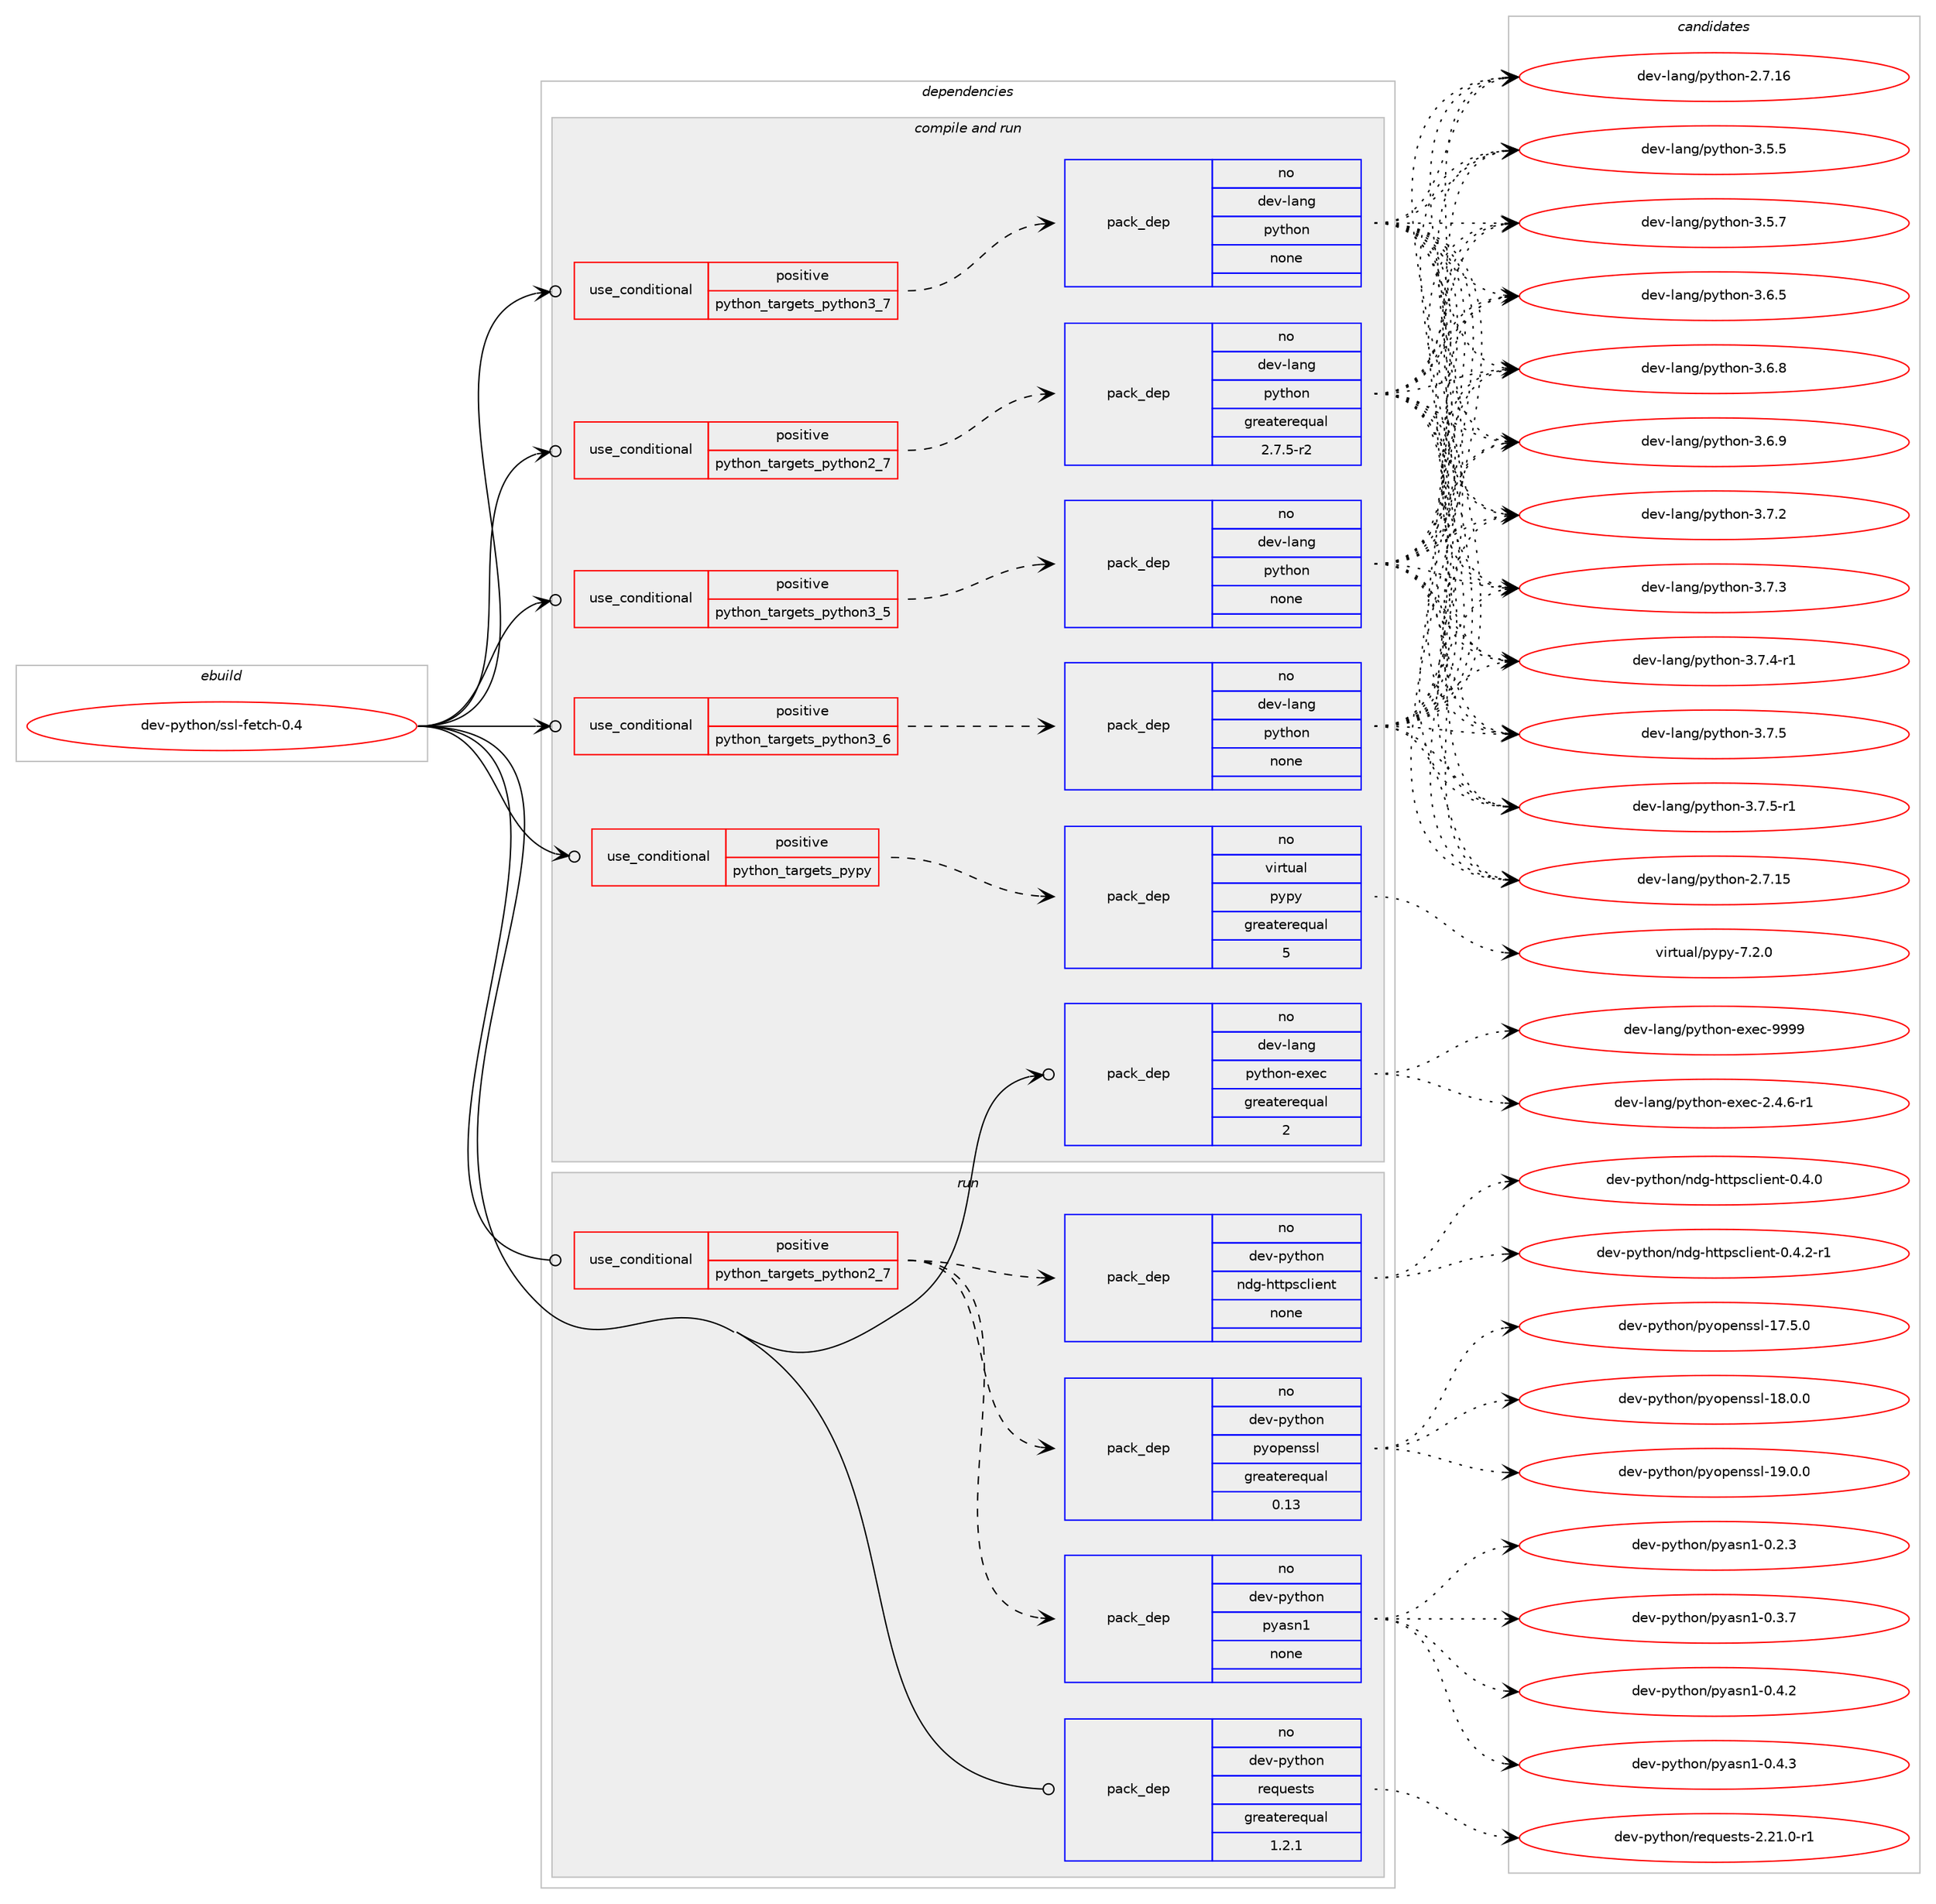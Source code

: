 digraph prolog {

# *************
# Graph options
# *************

newrank=true;
concentrate=true;
compound=true;
graph [rankdir=LR,fontname=Helvetica,fontsize=10,ranksep=1.5];#, ranksep=2.5, nodesep=0.2];
edge  [arrowhead=vee];
node  [fontname=Helvetica,fontsize=10];

# **********
# The ebuild
# **********

subgraph cluster_leftcol {
color=gray;
rank=same;
label=<<i>ebuild</i>>;
id [label="dev-python/ssl-fetch-0.4", color=red, width=4, href="../dev-python/ssl-fetch-0.4.svg"];
}

# ****************
# The dependencies
# ****************

subgraph cluster_midcol {
color=gray;
label=<<i>dependencies</i>>;
subgraph cluster_compile {
fillcolor="#eeeeee";
style=filled;
label=<<i>compile</i>>;
}
subgraph cluster_compileandrun {
fillcolor="#eeeeee";
style=filled;
label=<<i>compile and run</i>>;
subgraph cond149931 {
dependency639099 [label=<<TABLE BORDER="0" CELLBORDER="1" CELLSPACING="0" CELLPADDING="4"><TR><TD ROWSPAN="3" CELLPADDING="10">use_conditional</TD></TR><TR><TD>positive</TD></TR><TR><TD>python_targets_pypy</TD></TR></TABLE>>, shape=none, color=red];
subgraph pack477287 {
dependency639100 [label=<<TABLE BORDER="0" CELLBORDER="1" CELLSPACING="0" CELLPADDING="4" WIDTH="220"><TR><TD ROWSPAN="6" CELLPADDING="30">pack_dep</TD></TR><TR><TD WIDTH="110">no</TD></TR><TR><TD>virtual</TD></TR><TR><TD>pypy</TD></TR><TR><TD>greaterequal</TD></TR><TR><TD>5</TD></TR></TABLE>>, shape=none, color=blue];
}
dependency639099:e -> dependency639100:w [weight=20,style="dashed",arrowhead="vee"];
}
id:e -> dependency639099:w [weight=20,style="solid",arrowhead="odotvee"];
subgraph cond149932 {
dependency639101 [label=<<TABLE BORDER="0" CELLBORDER="1" CELLSPACING="0" CELLPADDING="4"><TR><TD ROWSPAN="3" CELLPADDING="10">use_conditional</TD></TR><TR><TD>positive</TD></TR><TR><TD>python_targets_python2_7</TD></TR></TABLE>>, shape=none, color=red];
subgraph pack477288 {
dependency639102 [label=<<TABLE BORDER="0" CELLBORDER="1" CELLSPACING="0" CELLPADDING="4" WIDTH="220"><TR><TD ROWSPAN="6" CELLPADDING="30">pack_dep</TD></TR><TR><TD WIDTH="110">no</TD></TR><TR><TD>dev-lang</TD></TR><TR><TD>python</TD></TR><TR><TD>greaterequal</TD></TR><TR><TD>2.7.5-r2</TD></TR></TABLE>>, shape=none, color=blue];
}
dependency639101:e -> dependency639102:w [weight=20,style="dashed",arrowhead="vee"];
}
id:e -> dependency639101:w [weight=20,style="solid",arrowhead="odotvee"];
subgraph cond149933 {
dependency639103 [label=<<TABLE BORDER="0" CELLBORDER="1" CELLSPACING="0" CELLPADDING="4"><TR><TD ROWSPAN="3" CELLPADDING="10">use_conditional</TD></TR><TR><TD>positive</TD></TR><TR><TD>python_targets_python3_5</TD></TR></TABLE>>, shape=none, color=red];
subgraph pack477289 {
dependency639104 [label=<<TABLE BORDER="0" CELLBORDER="1" CELLSPACING="0" CELLPADDING="4" WIDTH="220"><TR><TD ROWSPAN="6" CELLPADDING="30">pack_dep</TD></TR><TR><TD WIDTH="110">no</TD></TR><TR><TD>dev-lang</TD></TR><TR><TD>python</TD></TR><TR><TD>none</TD></TR><TR><TD></TD></TR></TABLE>>, shape=none, color=blue];
}
dependency639103:e -> dependency639104:w [weight=20,style="dashed",arrowhead="vee"];
}
id:e -> dependency639103:w [weight=20,style="solid",arrowhead="odotvee"];
subgraph cond149934 {
dependency639105 [label=<<TABLE BORDER="0" CELLBORDER="1" CELLSPACING="0" CELLPADDING="4"><TR><TD ROWSPAN="3" CELLPADDING="10">use_conditional</TD></TR><TR><TD>positive</TD></TR><TR><TD>python_targets_python3_6</TD></TR></TABLE>>, shape=none, color=red];
subgraph pack477290 {
dependency639106 [label=<<TABLE BORDER="0" CELLBORDER="1" CELLSPACING="0" CELLPADDING="4" WIDTH="220"><TR><TD ROWSPAN="6" CELLPADDING="30">pack_dep</TD></TR><TR><TD WIDTH="110">no</TD></TR><TR><TD>dev-lang</TD></TR><TR><TD>python</TD></TR><TR><TD>none</TD></TR><TR><TD></TD></TR></TABLE>>, shape=none, color=blue];
}
dependency639105:e -> dependency639106:w [weight=20,style="dashed",arrowhead="vee"];
}
id:e -> dependency639105:w [weight=20,style="solid",arrowhead="odotvee"];
subgraph cond149935 {
dependency639107 [label=<<TABLE BORDER="0" CELLBORDER="1" CELLSPACING="0" CELLPADDING="4"><TR><TD ROWSPAN="3" CELLPADDING="10">use_conditional</TD></TR><TR><TD>positive</TD></TR><TR><TD>python_targets_python3_7</TD></TR></TABLE>>, shape=none, color=red];
subgraph pack477291 {
dependency639108 [label=<<TABLE BORDER="0" CELLBORDER="1" CELLSPACING="0" CELLPADDING="4" WIDTH="220"><TR><TD ROWSPAN="6" CELLPADDING="30">pack_dep</TD></TR><TR><TD WIDTH="110">no</TD></TR><TR><TD>dev-lang</TD></TR><TR><TD>python</TD></TR><TR><TD>none</TD></TR><TR><TD></TD></TR></TABLE>>, shape=none, color=blue];
}
dependency639107:e -> dependency639108:w [weight=20,style="dashed",arrowhead="vee"];
}
id:e -> dependency639107:w [weight=20,style="solid",arrowhead="odotvee"];
subgraph pack477292 {
dependency639109 [label=<<TABLE BORDER="0" CELLBORDER="1" CELLSPACING="0" CELLPADDING="4" WIDTH="220"><TR><TD ROWSPAN="6" CELLPADDING="30">pack_dep</TD></TR><TR><TD WIDTH="110">no</TD></TR><TR><TD>dev-lang</TD></TR><TR><TD>python-exec</TD></TR><TR><TD>greaterequal</TD></TR><TR><TD>2</TD></TR></TABLE>>, shape=none, color=blue];
}
id:e -> dependency639109:w [weight=20,style="solid",arrowhead="odotvee"];
}
subgraph cluster_run {
fillcolor="#eeeeee";
style=filled;
label=<<i>run</i>>;
subgraph cond149936 {
dependency639110 [label=<<TABLE BORDER="0" CELLBORDER="1" CELLSPACING="0" CELLPADDING="4"><TR><TD ROWSPAN="3" CELLPADDING="10">use_conditional</TD></TR><TR><TD>positive</TD></TR><TR><TD>python_targets_python2_7</TD></TR></TABLE>>, shape=none, color=red];
subgraph pack477293 {
dependency639111 [label=<<TABLE BORDER="0" CELLBORDER="1" CELLSPACING="0" CELLPADDING="4" WIDTH="220"><TR><TD ROWSPAN="6" CELLPADDING="30">pack_dep</TD></TR><TR><TD WIDTH="110">no</TD></TR><TR><TD>dev-python</TD></TR><TR><TD>ndg-httpsclient</TD></TR><TR><TD>none</TD></TR><TR><TD></TD></TR></TABLE>>, shape=none, color=blue];
}
dependency639110:e -> dependency639111:w [weight=20,style="dashed",arrowhead="vee"];
subgraph pack477294 {
dependency639112 [label=<<TABLE BORDER="0" CELLBORDER="1" CELLSPACING="0" CELLPADDING="4" WIDTH="220"><TR><TD ROWSPAN="6" CELLPADDING="30">pack_dep</TD></TR><TR><TD WIDTH="110">no</TD></TR><TR><TD>dev-python</TD></TR><TR><TD>pyasn1</TD></TR><TR><TD>none</TD></TR><TR><TD></TD></TR></TABLE>>, shape=none, color=blue];
}
dependency639110:e -> dependency639112:w [weight=20,style="dashed",arrowhead="vee"];
subgraph pack477295 {
dependency639113 [label=<<TABLE BORDER="0" CELLBORDER="1" CELLSPACING="0" CELLPADDING="4" WIDTH="220"><TR><TD ROWSPAN="6" CELLPADDING="30">pack_dep</TD></TR><TR><TD WIDTH="110">no</TD></TR><TR><TD>dev-python</TD></TR><TR><TD>pyopenssl</TD></TR><TR><TD>greaterequal</TD></TR><TR><TD>0.13</TD></TR></TABLE>>, shape=none, color=blue];
}
dependency639110:e -> dependency639113:w [weight=20,style="dashed",arrowhead="vee"];
}
id:e -> dependency639110:w [weight=20,style="solid",arrowhead="odot"];
subgraph pack477296 {
dependency639114 [label=<<TABLE BORDER="0" CELLBORDER="1" CELLSPACING="0" CELLPADDING="4" WIDTH="220"><TR><TD ROWSPAN="6" CELLPADDING="30">pack_dep</TD></TR><TR><TD WIDTH="110">no</TD></TR><TR><TD>dev-python</TD></TR><TR><TD>requests</TD></TR><TR><TD>greaterequal</TD></TR><TR><TD>1.2.1</TD></TR></TABLE>>, shape=none, color=blue];
}
id:e -> dependency639114:w [weight=20,style="solid",arrowhead="odot"];
}
}

# **************
# The candidates
# **************

subgraph cluster_choices {
rank=same;
color=gray;
label=<<i>candidates</i>>;

subgraph choice477287 {
color=black;
nodesep=1;
choice1181051141161179710847112121112121455546504648 [label="virtual/pypy-7.2.0", color=red, width=4,href="../virtual/pypy-7.2.0.svg"];
dependency639100:e -> choice1181051141161179710847112121112121455546504648:w [style=dotted,weight="100"];
}
subgraph choice477288 {
color=black;
nodesep=1;
choice10010111845108971101034711212111610411111045504655464953 [label="dev-lang/python-2.7.15", color=red, width=4,href="../dev-lang/python-2.7.15.svg"];
choice10010111845108971101034711212111610411111045504655464954 [label="dev-lang/python-2.7.16", color=red, width=4,href="../dev-lang/python-2.7.16.svg"];
choice100101118451089711010347112121116104111110455146534653 [label="dev-lang/python-3.5.5", color=red, width=4,href="../dev-lang/python-3.5.5.svg"];
choice100101118451089711010347112121116104111110455146534655 [label="dev-lang/python-3.5.7", color=red, width=4,href="../dev-lang/python-3.5.7.svg"];
choice100101118451089711010347112121116104111110455146544653 [label="dev-lang/python-3.6.5", color=red, width=4,href="../dev-lang/python-3.6.5.svg"];
choice100101118451089711010347112121116104111110455146544656 [label="dev-lang/python-3.6.8", color=red, width=4,href="../dev-lang/python-3.6.8.svg"];
choice100101118451089711010347112121116104111110455146544657 [label="dev-lang/python-3.6.9", color=red, width=4,href="../dev-lang/python-3.6.9.svg"];
choice100101118451089711010347112121116104111110455146554650 [label="dev-lang/python-3.7.2", color=red, width=4,href="../dev-lang/python-3.7.2.svg"];
choice100101118451089711010347112121116104111110455146554651 [label="dev-lang/python-3.7.3", color=red, width=4,href="../dev-lang/python-3.7.3.svg"];
choice1001011184510897110103471121211161041111104551465546524511449 [label="dev-lang/python-3.7.4-r1", color=red, width=4,href="../dev-lang/python-3.7.4-r1.svg"];
choice100101118451089711010347112121116104111110455146554653 [label="dev-lang/python-3.7.5", color=red, width=4,href="../dev-lang/python-3.7.5.svg"];
choice1001011184510897110103471121211161041111104551465546534511449 [label="dev-lang/python-3.7.5-r1", color=red, width=4,href="../dev-lang/python-3.7.5-r1.svg"];
dependency639102:e -> choice10010111845108971101034711212111610411111045504655464953:w [style=dotted,weight="100"];
dependency639102:e -> choice10010111845108971101034711212111610411111045504655464954:w [style=dotted,weight="100"];
dependency639102:e -> choice100101118451089711010347112121116104111110455146534653:w [style=dotted,weight="100"];
dependency639102:e -> choice100101118451089711010347112121116104111110455146534655:w [style=dotted,weight="100"];
dependency639102:e -> choice100101118451089711010347112121116104111110455146544653:w [style=dotted,weight="100"];
dependency639102:e -> choice100101118451089711010347112121116104111110455146544656:w [style=dotted,weight="100"];
dependency639102:e -> choice100101118451089711010347112121116104111110455146544657:w [style=dotted,weight="100"];
dependency639102:e -> choice100101118451089711010347112121116104111110455146554650:w [style=dotted,weight="100"];
dependency639102:e -> choice100101118451089711010347112121116104111110455146554651:w [style=dotted,weight="100"];
dependency639102:e -> choice1001011184510897110103471121211161041111104551465546524511449:w [style=dotted,weight="100"];
dependency639102:e -> choice100101118451089711010347112121116104111110455146554653:w [style=dotted,weight="100"];
dependency639102:e -> choice1001011184510897110103471121211161041111104551465546534511449:w [style=dotted,weight="100"];
}
subgraph choice477289 {
color=black;
nodesep=1;
choice10010111845108971101034711212111610411111045504655464953 [label="dev-lang/python-2.7.15", color=red, width=4,href="../dev-lang/python-2.7.15.svg"];
choice10010111845108971101034711212111610411111045504655464954 [label="dev-lang/python-2.7.16", color=red, width=4,href="../dev-lang/python-2.7.16.svg"];
choice100101118451089711010347112121116104111110455146534653 [label="dev-lang/python-3.5.5", color=red, width=4,href="../dev-lang/python-3.5.5.svg"];
choice100101118451089711010347112121116104111110455146534655 [label="dev-lang/python-3.5.7", color=red, width=4,href="../dev-lang/python-3.5.7.svg"];
choice100101118451089711010347112121116104111110455146544653 [label="dev-lang/python-3.6.5", color=red, width=4,href="../dev-lang/python-3.6.5.svg"];
choice100101118451089711010347112121116104111110455146544656 [label="dev-lang/python-3.6.8", color=red, width=4,href="../dev-lang/python-3.6.8.svg"];
choice100101118451089711010347112121116104111110455146544657 [label="dev-lang/python-3.6.9", color=red, width=4,href="../dev-lang/python-3.6.9.svg"];
choice100101118451089711010347112121116104111110455146554650 [label="dev-lang/python-3.7.2", color=red, width=4,href="../dev-lang/python-3.7.2.svg"];
choice100101118451089711010347112121116104111110455146554651 [label="dev-lang/python-3.7.3", color=red, width=4,href="../dev-lang/python-3.7.3.svg"];
choice1001011184510897110103471121211161041111104551465546524511449 [label="dev-lang/python-3.7.4-r1", color=red, width=4,href="../dev-lang/python-3.7.4-r1.svg"];
choice100101118451089711010347112121116104111110455146554653 [label="dev-lang/python-3.7.5", color=red, width=4,href="../dev-lang/python-3.7.5.svg"];
choice1001011184510897110103471121211161041111104551465546534511449 [label="dev-lang/python-3.7.5-r1", color=red, width=4,href="../dev-lang/python-3.7.5-r1.svg"];
dependency639104:e -> choice10010111845108971101034711212111610411111045504655464953:w [style=dotted,weight="100"];
dependency639104:e -> choice10010111845108971101034711212111610411111045504655464954:w [style=dotted,weight="100"];
dependency639104:e -> choice100101118451089711010347112121116104111110455146534653:w [style=dotted,weight="100"];
dependency639104:e -> choice100101118451089711010347112121116104111110455146534655:w [style=dotted,weight="100"];
dependency639104:e -> choice100101118451089711010347112121116104111110455146544653:w [style=dotted,weight="100"];
dependency639104:e -> choice100101118451089711010347112121116104111110455146544656:w [style=dotted,weight="100"];
dependency639104:e -> choice100101118451089711010347112121116104111110455146544657:w [style=dotted,weight="100"];
dependency639104:e -> choice100101118451089711010347112121116104111110455146554650:w [style=dotted,weight="100"];
dependency639104:e -> choice100101118451089711010347112121116104111110455146554651:w [style=dotted,weight="100"];
dependency639104:e -> choice1001011184510897110103471121211161041111104551465546524511449:w [style=dotted,weight="100"];
dependency639104:e -> choice100101118451089711010347112121116104111110455146554653:w [style=dotted,weight="100"];
dependency639104:e -> choice1001011184510897110103471121211161041111104551465546534511449:w [style=dotted,weight="100"];
}
subgraph choice477290 {
color=black;
nodesep=1;
choice10010111845108971101034711212111610411111045504655464953 [label="dev-lang/python-2.7.15", color=red, width=4,href="../dev-lang/python-2.7.15.svg"];
choice10010111845108971101034711212111610411111045504655464954 [label="dev-lang/python-2.7.16", color=red, width=4,href="../dev-lang/python-2.7.16.svg"];
choice100101118451089711010347112121116104111110455146534653 [label="dev-lang/python-3.5.5", color=red, width=4,href="../dev-lang/python-3.5.5.svg"];
choice100101118451089711010347112121116104111110455146534655 [label="dev-lang/python-3.5.7", color=red, width=4,href="../dev-lang/python-3.5.7.svg"];
choice100101118451089711010347112121116104111110455146544653 [label="dev-lang/python-3.6.5", color=red, width=4,href="../dev-lang/python-3.6.5.svg"];
choice100101118451089711010347112121116104111110455146544656 [label="dev-lang/python-3.6.8", color=red, width=4,href="../dev-lang/python-3.6.8.svg"];
choice100101118451089711010347112121116104111110455146544657 [label="dev-lang/python-3.6.9", color=red, width=4,href="../dev-lang/python-3.6.9.svg"];
choice100101118451089711010347112121116104111110455146554650 [label="dev-lang/python-3.7.2", color=red, width=4,href="../dev-lang/python-3.7.2.svg"];
choice100101118451089711010347112121116104111110455146554651 [label="dev-lang/python-3.7.3", color=red, width=4,href="../dev-lang/python-3.7.3.svg"];
choice1001011184510897110103471121211161041111104551465546524511449 [label="dev-lang/python-3.7.4-r1", color=red, width=4,href="../dev-lang/python-3.7.4-r1.svg"];
choice100101118451089711010347112121116104111110455146554653 [label="dev-lang/python-3.7.5", color=red, width=4,href="../dev-lang/python-3.7.5.svg"];
choice1001011184510897110103471121211161041111104551465546534511449 [label="dev-lang/python-3.7.5-r1", color=red, width=4,href="../dev-lang/python-3.7.5-r1.svg"];
dependency639106:e -> choice10010111845108971101034711212111610411111045504655464953:w [style=dotted,weight="100"];
dependency639106:e -> choice10010111845108971101034711212111610411111045504655464954:w [style=dotted,weight="100"];
dependency639106:e -> choice100101118451089711010347112121116104111110455146534653:w [style=dotted,weight="100"];
dependency639106:e -> choice100101118451089711010347112121116104111110455146534655:w [style=dotted,weight="100"];
dependency639106:e -> choice100101118451089711010347112121116104111110455146544653:w [style=dotted,weight="100"];
dependency639106:e -> choice100101118451089711010347112121116104111110455146544656:w [style=dotted,weight="100"];
dependency639106:e -> choice100101118451089711010347112121116104111110455146544657:w [style=dotted,weight="100"];
dependency639106:e -> choice100101118451089711010347112121116104111110455146554650:w [style=dotted,weight="100"];
dependency639106:e -> choice100101118451089711010347112121116104111110455146554651:w [style=dotted,weight="100"];
dependency639106:e -> choice1001011184510897110103471121211161041111104551465546524511449:w [style=dotted,weight="100"];
dependency639106:e -> choice100101118451089711010347112121116104111110455146554653:w [style=dotted,weight="100"];
dependency639106:e -> choice1001011184510897110103471121211161041111104551465546534511449:w [style=dotted,weight="100"];
}
subgraph choice477291 {
color=black;
nodesep=1;
choice10010111845108971101034711212111610411111045504655464953 [label="dev-lang/python-2.7.15", color=red, width=4,href="../dev-lang/python-2.7.15.svg"];
choice10010111845108971101034711212111610411111045504655464954 [label="dev-lang/python-2.7.16", color=red, width=4,href="../dev-lang/python-2.7.16.svg"];
choice100101118451089711010347112121116104111110455146534653 [label="dev-lang/python-3.5.5", color=red, width=4,href="../dev-lang/python-3.5.5.svg"];
choice100101118451089711010347112121116104111110455146534655 [label="dev-lang/python-3.5.7", color=red, width=4,href="../dev-lang/python-3.5.7.svg"];
choice100101118451089711010347112121116104111110455146544653 [label="dev-lang/python-3.6.5", color=red, width=4,href="../dev-lang/python-3.6.5.svg"];
choice100101118451089711010347112121116104111110455146544656 [label="dev-lang/python-3.6.8", color=red, width=4,href="../dev-lang/python-3.6.8.svg"];
choice100101118451089711010347112121116104111110455146544657 [label="dev-lang/python-3.6.9", color=red, width=4,href="../dev-lang/python-3.6.9.svg"];
choice100101118451089711010347112121116104111110455146554650 [label="dev-lang/python-3.7.2", color=red, width=4,href="../dev-lang/python-3.7.2.svg"];
choice100101118451089711010347112121116104111110455146554651 [label="dev-lang/python-3.7.3", color=red, width=4,href="../dev-lang/python-3.7.3.svg"];
choice1001011184510897110103471121211161041111104551465546524511449 [label="dev-lang/python-3.7.4-r1", color=red, width=4,href="../dev-lang/python-3.7.4-r1.svg"];
choice100101118451089711010347112121116104111110455146554653 [label="dev-lang/python-3.7.5", color=red, width=4,href="../dev-lang/python-3.7.5.svg"];
choice1001011184510897110103471121211161041111104551465546534511449 [label="dev-lang/python-3.7.5-r1", color=red, width=4,href="../dev-lang/python-3.7.5-r1.svg"];
dependency639108:e -> choice10010111845108971101034711212111610411111045504655464953:w [style=dotted,weight="100"];
dependency639108:e -> choice10010111845108971101034711212111610411111045504655464954:w [style=dotted,weight="100"];
dependency639108:e -> choice100101118451089711010347112121116104111110455146534653:w [style=dotted,weight="100"];
dependency639108:e -> choice100101118451089711010347112121116104111110455146534655:w [style=dotted,weight="100"];
dependency639108:e -> choice100101118451089711010347112121116104111110455146544653:w [style=dotted,weight="100"];
dependency639108:e -> choice100101118451089711010347112121116104111110455146544656:w [style=dotted,weight="100"];
dependency639108:e -> choice100101118451089711010347112121116104111110455146544657:w [style=dotted,weight="100"];
dependency639108:e -> choice100101118451089711010347112121116104111110455146554650:w [style=dotted,weight="100"];
dependency639108:e -> choice100101118451089711010347112121116104111110455146554651:w [style=dotted,weight="100"];
dependency639108:e -> choice1001011184510897110103471121211161041111104551465546524511449:w [style=dotted,weight="100"];
dependency639108:e -> choice100101118451089711010347112121116104111110455146554653:w [style=dotted,weight="100"];
dependency639108:e -> choice1001011184510897110103471121211161041111104551465546534511449:w [style=dotted,weight="100"];
}
subgraph choice477292 {
color=black;
nodesep=1;
choice10010111845108971101034711212111610411111045101120101994550465246544511449 [label="dev-lang/python-exec-2.4.6-r1", color=red, width=4,href="../dev-lang/python-exec-2.4.6-r1.svg"];
choice10010111845108971101034711212111610411111045101120101994557575757 [label="dev-lang/python-exec-9999", color=red, width=4,href="../dev-lang/python-exec-9999.svg"];
dependency639109:e -> choice10010111845108971101034711212111610411111045101120101994550465246544511449:w [style=dotted,weight="100"];
dependency639109:e -> choice10010111845108971101034711212111610411111045101120101994557575757:w [style=dotted,weight="100"];
}
subgraph choice477293 {
color=black;
nodesep=1;
choice10010111845112121116104111110471101001034510411611611211599108105101110116454846524648 [label="dev-python/ndg-httpsclient-0.4.0", color=red, width=4,href="../dev-python/ndg-httpsclient-0.4.0.svg"];
choice100101118451121211161041111104711010010345104116116112115991081051011101164548465246504511449 [label="dev-python/ndg-httpsclient-0.4.2-r1", color=red, width=4,href="../dev-python/ndg-httpsclient-0.4.2-r1.svg"];
dependency639111:e -> choice10010111845112121116104111110471101001034510411611611211599108105101110116454846524648:w [style=dotted,weight="100"];
dependency639111:e -> choice100101118451121211161041111104711010010345104116116112115991081051011101164548465246504511449:w [style=dotted,weight="100"];
}
subgraph choice477294 {
color=black;
nodesep=1;
choice10010111845112121116104111110471121219711511049454846504651 [label="dev-python/pyasn1-0.2.3", color=red, width=4,href="../dev-python/pyasn1-0.2.3.svg"];
choice10010111845112121116104111110471121219711511049454846514655 [label="dev-python/pyasn1-0.3.7", color=red, width=4,href="../dev-python/pyasn1-0.3.7.svg"];
choice10010111845112121116104111110471121219711511049454846524650 [label="dev-python/pyasn1-0.4.2", color=red, width=4,href="../dev-python/pyasn1-0.4.2.svg"];
choice10010111845112121116104111110471121219711511049454846524651 [label="dev-python/pyasn1-0.4.3", color=red, width=4,href="../dev-python/pyasn1-0.4.3.svg"];
dependency639112:e -> choice10010111845112121116104111110471121219711511049454846504651:w [style=dotted,weight="100"];
dependency639112:e -> choice10010111845112121116104111110471121219711511049454846514655:w [style=dotted,weight="100"];
dependency639112:e -> choice10010111845112121116104111110471121219711511049454846524650:w [style=dotted,weight="100"];
dependency639112:e -> choice10010111845112121116104111110471121219711511049454846524651:w [style=dotted,weight="100"];
}
subgraph choice477295 {
color=black;
nodesep=1;
choice100101118451121211161041111104711212111111210111011511510845495546534648 [label="dev-python/pyopenssl-17.5.0", color=red, width=4,href="../dev-python/pyopenssl-17.5.0.svg"];
choice100101118451121211161041111104711212111111210111011511510845495646484648 [label="dev-python/pyopenssl-18.0.0", color=red, width=4,href="../dev-python/pyopenssl-18.0.0.svg"];
choice100101118451121211161041111104711212111111210111011511510845495746484648 [label="dev-python/pyopenssl-19.0.0", color=red, width=4,href="../dev-python/pyopenssl-19.0.0.svg"];
dependency639113:e -> choice100101118451121211161041111104711212111111210111011511510845495546534648:w [style=dotted,weight="100"];
dependency639113:e -> choice100101118451121211161041111104711212111111210111011511510845495646484648:w [style=dotted,weight="100"];
dependency639113:e -> choice100101118451121211161041111104711212111111210111011511510845495746484648:w [style=dotted,weight="100"];
}
subgraph choice477296 {
color=black;
nodesep=1;
choice1001011184511212111610411111047114101113117101115116115455046504946484511449 [label="dev-python/requests-2.21.0-r1", color=red, width=4,href="../dev-python/requests-2.21.0-r1.svg"];
dependency639114:e -> choice1001011184511212111610411111047114101113117101115116115455046504946484511449:w [style=dotted,weight="100"];
}
}

}
